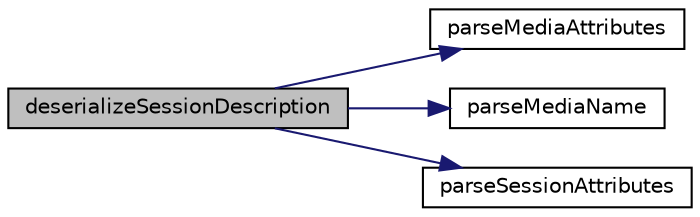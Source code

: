 digraph "deserializeSessionDescription"
{
 // LATEX_PDF_SIZE
  edge [fontname="Helvetica",fontsize="10",labelfontname="Helvetica",labelfontsize="10"];
  node [fontname="Helvetica",fontsize="10",shape=record];
  rankdir="LR";
  Node1 [label="deserializeSessionDescription",height=0.2,width=0.4,color="black", fillcolor="grey75", style="filled", fontcolor="black",tooltip=" "];
  Node1 -> Node2 [color="midnightblue",fontsize="10",style="solid",fontname="Helvetica"];
  Node2 [label="parseMediaAttributes",height=0.2,width=0.4,color="black", fillcolor="white", style="filled",URL="$Deserialize_8c.html#a0f9d711b199b6e6614c89c4189f16ba2",tooltip=" "];
  Node1 -> Node3 [color="midnightblue",fontsize="10",style="solid",fontname="Helvetica"];
  Node3 [label="parseMediaName",height=0.2,width=0.4,color="black", fillcolor="white", style="filled",URL="$Deserialize_8c.html#a1ac042ed524a6cdab914760ff6c0bac1",tooltip=" "];
  Node1 -> Node4 [color="midnightblue",fontsize="10",style="solid",fontname="Helvetica"];
  Node4 [label="parseSessionAttributes",height=0.2,width=0.4,color="black", fillcolor="white", style="filled",URL="$Deserialize_8c.html#a297ed0b51990bce839f7df8d0f7aea2b",tooltip=" "];
}
